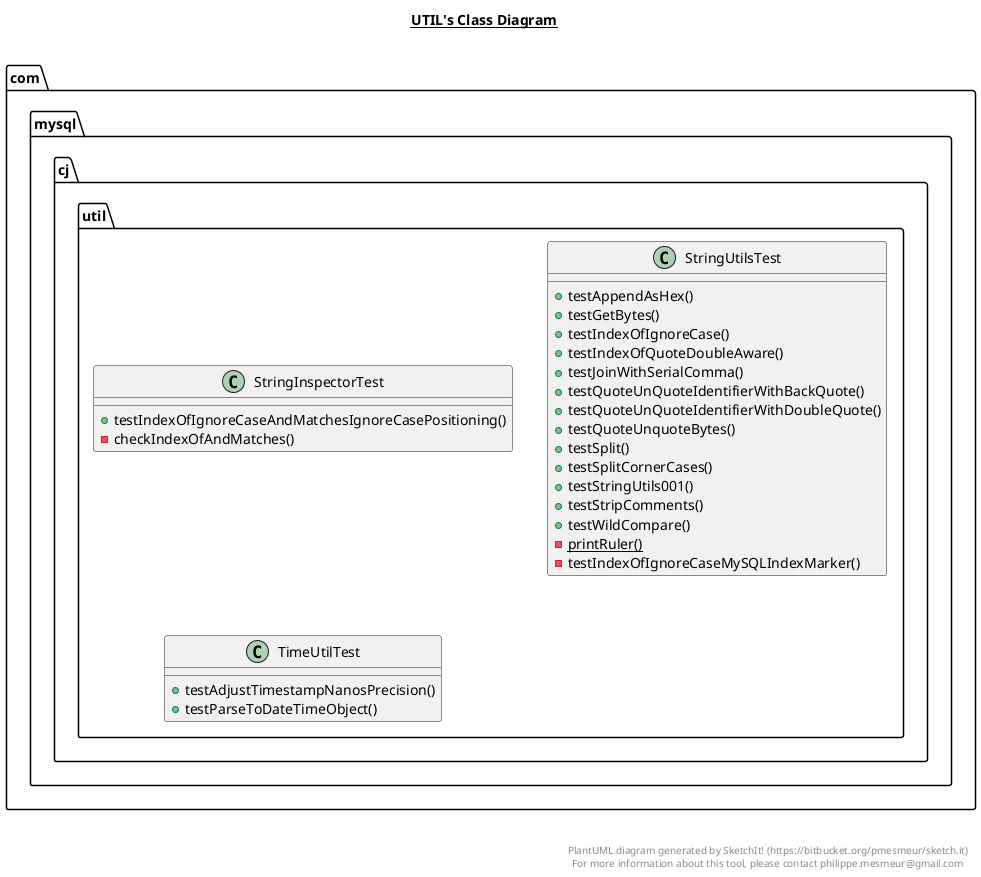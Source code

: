 @startuml

title __UTIL's Class Diagram__\n

  namespace com.mysql.cj {
    namespace util {
      class com.mysql.cj.util.StringInspectorTest {
          + testIndexOfIgnoreCaseAndMatchesIgnoreCasePositioning()
          - checkIndexOfAndMatches()
      }
    }
  }
  

  namespace com.mysql.cj {
    namespace util {
      class com.mysql.cj.util.StringUtilsTest {
          + testAppendAsHex()
          + testGetBytes()
          + testIndexOfIgnoreCase()
          + testIndexOfQuoteDoubleAware()
          + testJoinWithSerialComma()
          + testQuoteUnQuoteIdentifierWithBackQuote()
          + testQuoteUnQuoteIdentifierWithDoubleQuote()
          + testQuoteUnquoteBytes()
          + testSplit()
          + testSplitCornerCases()
          + testStringUtils001()
          + testStripComments()
          + testWildCompare()
          {static} - printRuler()
          - testIndexOfIgnoreCaseMySQLIndexMarker()
      }
    }
  }
  

  namespace com.mysql.cj {
    namespace util {
      class com.mysql.cj.util.TimeUtilTest {
          + testAdjustTimestampNanosPrecision()
          + testParseToDateTimeObject()
      }
    }
  }
  



right footer


PlantUML diagram generated by SketchIt! (https://bitbucket.org/pmesmeur/sketch.it)
For more information about this tool, please contact philippe.mesmeur@gmail.com
endfooter

@enduml
